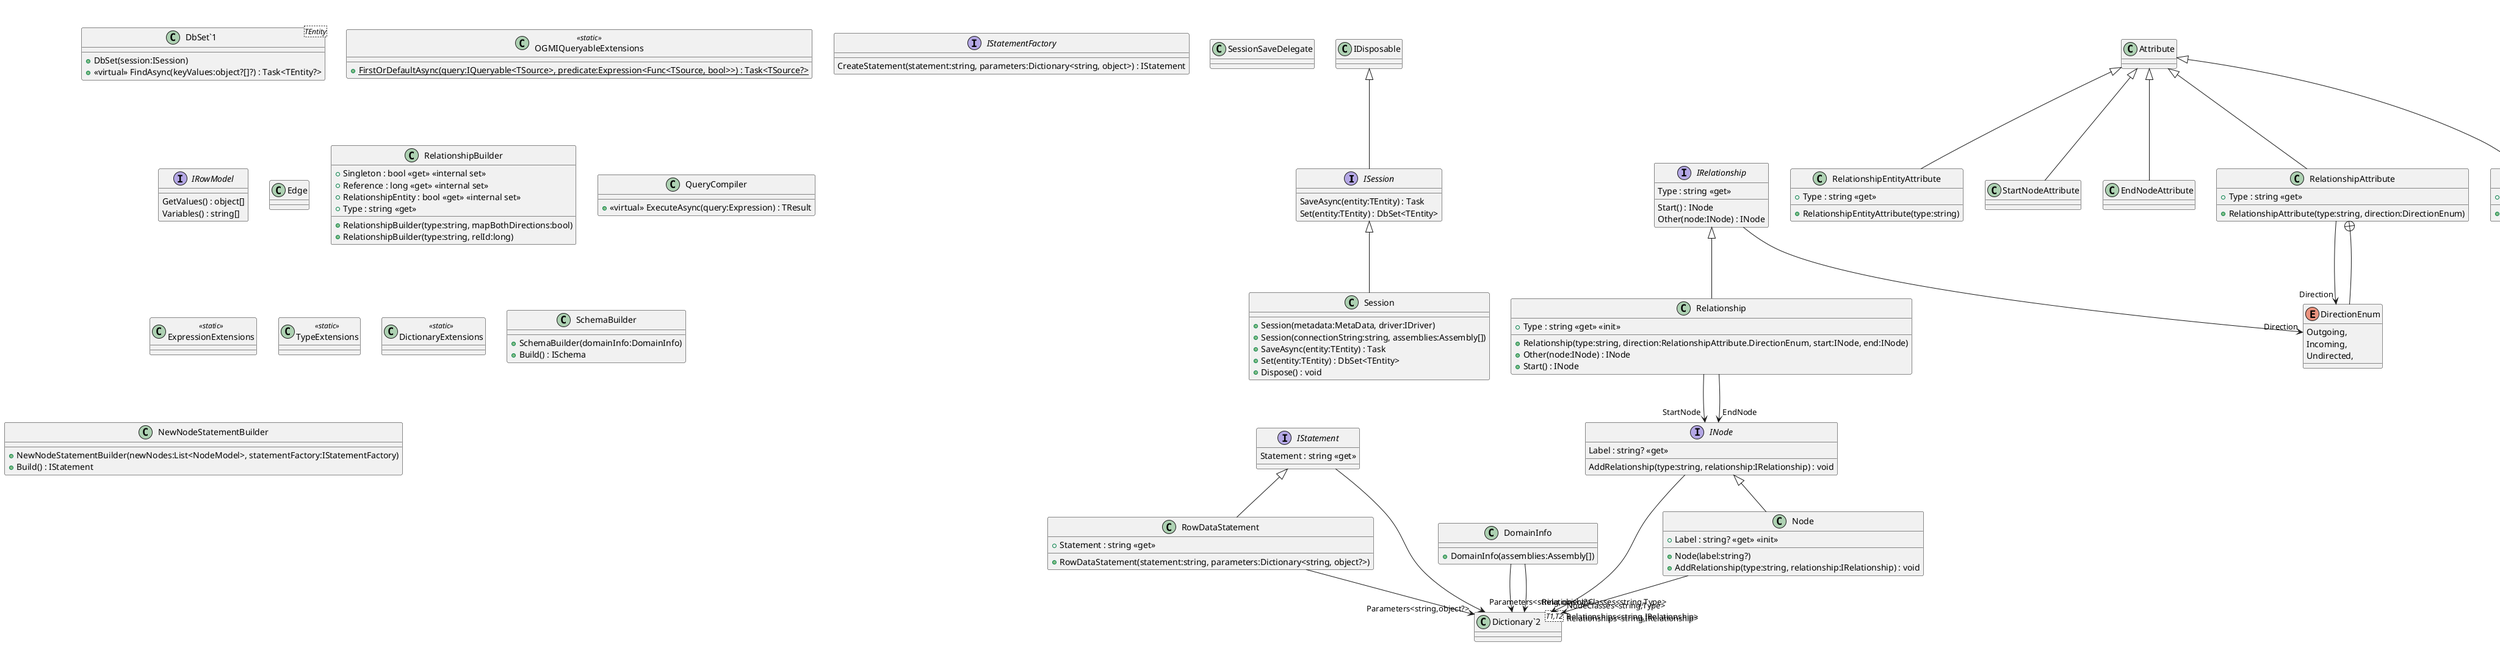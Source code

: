 @startuml DBSet Diagram
interface ISession {
    SaveAsync(entity:TEntity) : Task
    Set(entity:TEntity) : DbSet<TEntity>
}
IDisposable <|-- ISession
class "DbSet`1"<TEntity> {
    + DbSet(session:ISession)
    + <<virtual>> FindAsync(keyValues:object?[]?) : Task<TEntity?>
}

class OGMIQueryableExtensions <<static>> {
    + {static} FirstOrDefaultAsync(query:IQueryable<TSource>, predicate:Expression<Func<TSource, bool>>) : Task<TSource?>
}
interface IStatementFactory {
    CreateStatement(statement:string, parameters:Dictionary<string, object>) : IStatement
}
class RowDataStatement {
    + Statement : string <<get>>
    + RowDataStatement(statement:string, parameters:Dictionary<string, object?>)
}
class "Dictionary`2"<T1,T2> {
}
IStatement <|-- RowDataStatement
RowDataStatement --> "Parameters<string,object?>" "Dictionary`2"
interface IStatement {
    Statement : string <<get>>
}
class "Dictionary`2"<T1,T2> {
}
IStatement --> "Parameters<string,object?>" "Dictionary`2"
class RelationshipEntityAttribute {
    + Type : string <<get>>
    + RelationshipEntityAttribute(type:string)
}
Attribute <|-- RelationshipEntityAttribute
class StartNodeAttribute {
}
Attribute <|-- StartNodeAttribute
class EndNodeAttribute {
}
Attribute <|-- EndNodeAttribute
class RelationshipAttribute {
    + Type : string <<get>>
    + RelationshipAttribute(type:string, direction:DirectionEnum)
}
enum DirectionEnum {
    Outgoing,
    Incoming,
    Undirected,
}
Attribute <|-- RelationshipAttribute
RelationshipAttribute --> "Direction" DirectionEnum
RelationshipAttribute +-- DirectionEnum
class NodeAttribute {
    + Label : string <<get>>
    + NodeAttribute(label:string)
}
Attribute <|-- NodeAttribute
class Session {
    + Session(metadata:MetaData, driver:IDriver)
    + Session(connectionString:string, assemblies:Assembly[])
    + SaveAsync(entity:TEntity) : Task
    + Set(entity:TEntity) : DbSet<TEntity>
    + Dispose() : void
}
ISession <|-- Session
class SessionSaveDelegate {
}
interface IAsyncQueryProvider {
    ExecuteAsync(expression:Expression) : TResult
}
IQueryProvider <|-- IAsyncQueryProvider
class QueryableMethods <<static>> {
    {static} QueryableMethods()
}
QueryableMethods --> "FirstOrDefaultWithPredicate" MethodInfo
class EntityQueryProvider {
    + EntityQueryProvider(session:ISession)
    + CreateQuery(expression:Expression) : IQueryable
    + CreateQuery(expression:Expression) : IQueryable<TElement>
    + Execute(expression:Expression) : object?
    + Execute(expression:Expression) : TResult
    + ExecuteAsync(expression:Expression) : TResult
}
IAsyncQueryProvider <|-- EntityQueryProvider
class MetaData {
    + MetaData(assemblies:Assembly[])
}
MetaData --> "Schema" ISchema
class DomainInfo {
    + DomainInfo(assemblies:Assembly[])
}
class "Dictionary`2"<T1,T2> {
}
DomainInfo --> "NodeClasses<string,Type>" "Dictionary`2"
DomainInfo --> "RelationshipClasses<string,Type>" "Dictionary`2"
class NodeModel {
    + Label : string <<get>>
    + NodeModel(id:long)
}
class "IEnumerable`1"<T> {
}
NodeModel --> "Labels<string>" "IEnumerable`1"
interface IRowModel {
    GetValues() : object[]
    Variables() : string[]
}
class NodeBuilder {
    + NodeBuilder(id:long)
    + AddLabels(labels:IEnumerable<string>) : NodeBuilder
    + AddProperty(name:string, value:object?) : void
}
NodeBuilder --> "Node" NodeModel
class CompilerContext {
    + CompilerContext(compiler:MultiStatementCypherCompiler)
    + VisitedNode(entity:object) : NodeBuilder?
    + Visited(entity:object, horizon:int) : bool
    + VisitedRelationshipEntity(id:long) : bool
    + RegisterNewObject(id:long, entity:object) : void
    + Register(entity:object) : void
    + Unregister(entity:object) : void
}
class NodeBuilderHorizonPair {
}
ICompilerContext <|-- CompilerContext
CompilerContext --> "Compiler" MultiStatementCypherCompiler
CompilerContext +-- NodeBuilderHorizonPair
class Edge {
}
interface ICompilerContext {
    Register(entity:object) : void
    RegisterNewObject(id:long, entity:object) : void
    Unregister(entity:object) : void
    Visited(entity:object, horizon:int) : bool
    VisitedNode(entity:object) : NodeBuilder?
    VisitedRelationshipEntity(id:long) : bool
}
ICompilerContext --> "Compiler" MultiStatementCypherCompiler
class RelationshipBuilder {
    + Singleton : bool <<get>> <<internal set>>
    + Reference : long <<get>> <<internal set>>
    + RelationshipEntity : bool <<get>> <<internal set>>
    + Type : string <<get>>
    + RelationshipBuilder(type:string, mapBothDirections:bool)
    + RelationshipBuilder(type:string, relId:long)
}
class MultiStatementCypherCompiler {
    + MultiStatementCypherCompiler()
    + UseStatementFactory(statementFactory:IStatementFactory) : void
    + CreateNode(id:long) : NodeBuilder
    + ExistingNode(id:long) : NodeBuilder
}
MultiStatementCypherCompiler --> "Context" CompilerContext
class QueryCompiler {
    + <<virtual>> ExecuteAsync(query:Expression) : TResult
}
class ExpressionExtensions <<static>> {
}
interface ITransactionManager {
    CreateTransaction() : ITransaction
    CurrentTransaction() : ITransaction
    Commit(transaction:ITransaction) : void
    Rollback(transaction:ITransaction) : void
}
class TransactionManager {
    + Commit(transaction:ITransaction) : void
    + CreateTransaction() : ITransaction
    + CurrentTransaction() : ITransaction
    + Rollback(transaction:ITransaction) : void
}
ITransactionManager <|-- TransactionManager
interface ITransaction {
    Commit() : void
    Rollback() : void
    GetStatus() : Status
}
enum Status {
    OPEN,
    PENDING,
    ROLLEDBACK,
    COMMITTED,
    CLOSED,
    ROLEBACK_PENDING,
    COMMIT_PENDING,
}
ITransaction +-- Status
class TypeExtensions <<static>> {
}
class DictionaryExtensions <<static>> {
}
interface IRelationship {
    Type : string <<get>>
    Start() : INode
    Other(node:INode) : INode
}
IRelationship --> "Direction" DirectionEnum
interface INode {
    Label : string? <<get>>
    AddRelationship(type:string, relationship:IRelationship) : void
}
class "Dictionary`2"<T1,T2> {
}
INode --> "Relationships<string,IRelationship>" "Dictionary`2"
class SchemaBuilder {
    + SchemaBuilder(domainInfo:DomainInfo)
    + Build() : ISchema
}
class Relationship {
    + Type : string <<get>> <<init>>
    + Relationship(type:string, direction:RelationshipAttribute.DirectionEnum, start:INode, end:INode)
    + Other(node:INode) : INode
    + Start() : INode
}
IRelationship <|-- Relationship
Relationship --> "StartNode" INode
Relationship --> "EndNode" INode
class Node {
    + Label : string? <<get>> <<init>>
    + Node(label:string?)
    + AddRelationship(type:string, relationship:IRelationship) : void
}
class "Dictionary`2"<T1,T2> {
}
INode <|-- Node
Node --> "Relationships<string,IRelationship>" "Dictionary`2"
interface ISchema {
    FindNode(label:string) : INode
    FindRelationship(type:string) : IRelationship
}
class SchemaObj {
    + SchemaObj()
    + FindNode(label:string) : INode
    + FindRelationship(type:string) : IRelationship
}
ISchema <|-- SchemaObj
class NewNodeStatementBuilder {
    + NewNodeStatementBuilder(newNodes:List<NodeModel>, statementFactory:IStatementFactory)
    + Build() : IStatement
}
@enduml
